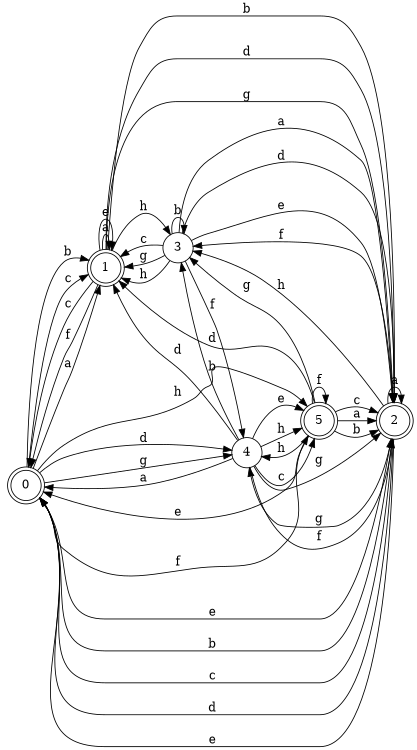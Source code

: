 digraph n5_3 {
__start0 [label="" shape="none"];

rankdir=LR;
size="8,5";

s0 [style="rounded,filled", color="black", fillcolor="white" shape="doublecircle", label="0"];
s1 [style="rounded,filled", color="black", fillcolor="white" shape="doublecircle", label="1"];
s2 [style="rounded,filled", color="black", fillcolor="white" shape="doublecircle", label="2"];
s3 [style="filled", color="black", fillcolor="white" shape="circle", label="3"];
s4 [style="filled", color="black", fillcolor="white" shape="circle", label="4"];
s5 [style="rounded,filled", color="black", fillcolor="white" shape="doublecircle", label="5"];
s0 -> s1 [label="a"];
s0 -> s1 [label="b"];
s0 -> s1 [label="c"];
s0 -> s4 [label="d"];
s0 -> s2 [label="e"];
s0 -> s5 [label="f"];
s0 -> s4 [label="g"];
s0 -> s5 [label="h"];
s1 -> s1 [label="a"];
s1 -> s2 [label="b"];
s1 -> s0 [label="c"];
s1 -> s2 [label="d"];
s1 -> s1 [label="e"];
s1 -> s0 [label="f"];
s1 -> s2 [label="g"];
s1 -> s3 [label="h"];
s2 -> s2 [label="a"];
s2 -> s0 [label="b"];
s2 -> s0 [label="c"];
s2 -> s0 [label="d"];
s2 -> s0 [label="e"];
s2 -> s3 [label="f"];
s2 -> s4 [label="g"];
s2 -> s3 [label="h"];
s3 -> s2 [label="a"];
s3 -> s3 [label="b"];
s3 -> s1 [label="c"];
s3 -> s2 [label="d"];
s3 -> s2 [label="e"];
s3 -> s4 [label="f"];
s3 -> s1 [label="g"];
s3 -> s1 [label="h"];
s4 -> s0 [label="a"];
s4 -> s3 [label="b"];
s4 -> s5 [label="c"];
s4 -> s1 [label="d"];
s4 -> s5 [label="e"];
s4 -> s2 [label="f"];
s4 -> s2 [label="g"];
s4 -> s5 [label="h"];
s5 -> s2 [label="a"];
s5 -> s2 [label="b"];
s5 -> s2 [label="c"];
s5 -> s1 [label="d"];
s5 -> s0 [label="e"];
s5 -> s5 [label="f"];
s5 -> s3 [label="g"];
s5 -> s4 [label="h"];

}